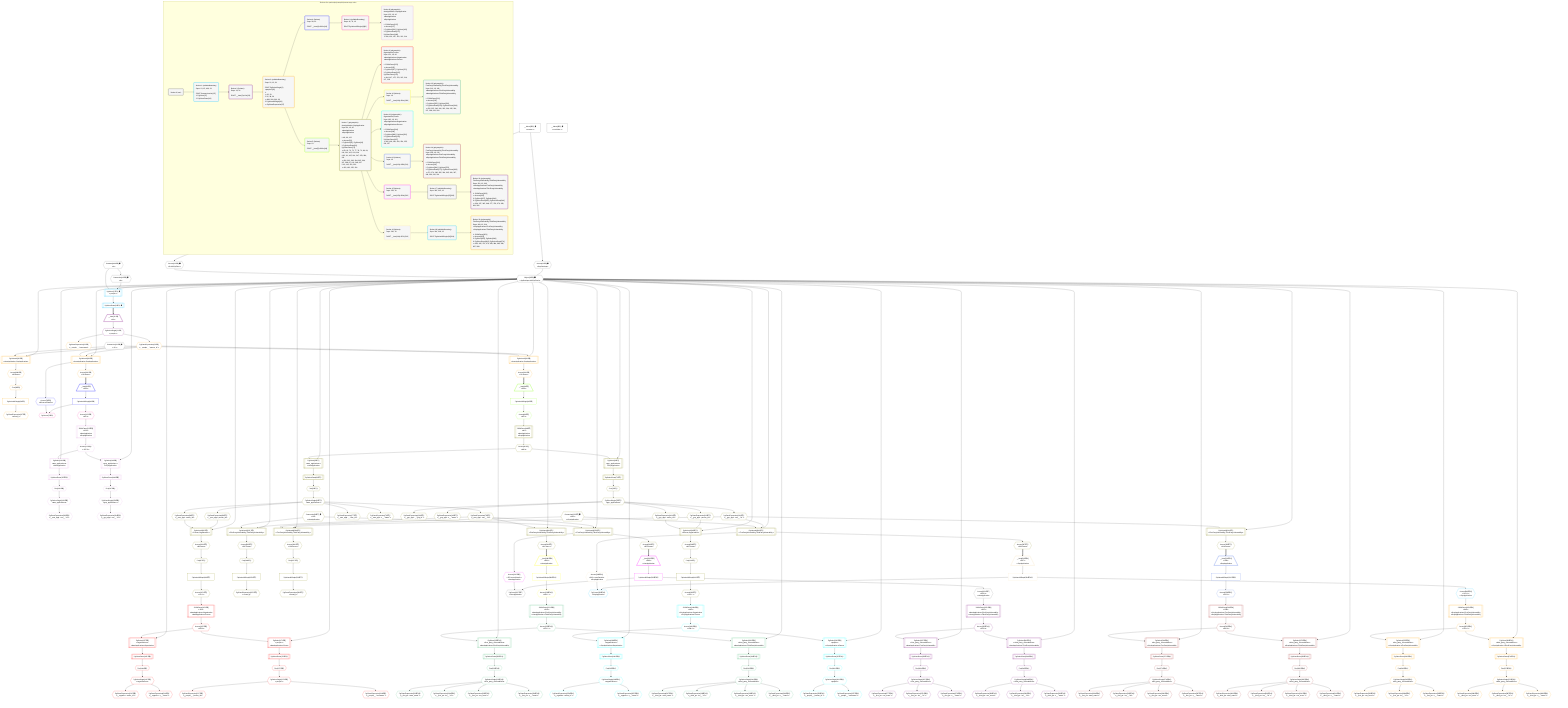 %%{init: {'themeVariables': { 'fontSize': '12px'}}}%%
graph TD
    classDef path fill:#eee,stroke:#000,color:#000
    classDef plan fill:#fff,stroke-width:1px,color:#000
    classDef itemplan fill:#fff,stroke-width:2px,color:#000
    classDef unbatchedplan fill:#dff,stroke-width:1px,color:#000
    classDef sideeffectplan fill:#fcc,stroke-width:2px,color:#000
    classDef bucket fill:#f6f6f6,color:#000,stroke-width:2px,text-align:left

    subgraph "Buckets for queries/polymorphic/person-app-vulns"
    Bucket0("Bucket 0 (root)"):::bucket
    Bucket1("Bucket 1 (nullableBoundary)<br />Deps: 13, 15, 400, 31<br /><br />ROOT Connectionᐸ9ᐳ[15]<br />1: PgSelect[17]<br />2: PgSelectRows[19]"):::bucket
    Bucket2("Bucket 2 (listItem)<br />Deps: 13, 31<br /><br />ROOT __Item{2}ᐸ19ᐳ[20]"):::bucket
    Bucket3("Bucket 3 (nullableBoundary)<br />Deps: 21, 13, 31<br /><br />ROOT PgSelectSingle{2}ᐸpeopleᐳ[21]<br />1: <br />ᐳ: 22, 23<br />2: 32, 38, 39<br />ᐳ: 389, 390, 399, 33<br />3: PgUnionAllSingle[36]<br />ᐳ: PgClassExpression[37]"):::bucket
    Bucket4("Bucket 4 (listItem)<br />Deps: 38, 13<br /><br />ROOT __Item{4}ᐸ390ᐳ[41]"):::bucket
    Bucket5("Bucket 5 (listItem)<br />Deps: 13<br /><br />ROOT __Item{5}ᐸ399ᐳ[44]"):::bucket
    Bucket6("Bucket 6 (nullableBoundary)<br />Deps: 42, 74, 13<br /><br />ROOT PgUnionAllSingle{4}[42]"):::bucket
    Bucket7("Bucket 7 (polymorphic)<br />AwsApplication,GcpApplication<br />Deps: 46, 13, 45<br />ᐳAwsApplication<br />ᐳGcpApplication<br /><br />1: 48, 99, 122<br />ᐳ: Access[50]<br />2: PgSelect[52], PgSelect[66]<br />3: PgSelectRows[60], PgSelectRows[71]<br />ᐳ: 59, 62, 70, 73, 77, 78, 79, 80, 81, 100, 101, 102, 103, 104<br />4: 82, 91, 105, 114, 247, 253, 286, 292<br />ᐳ: 391, 392, 393, 394, 395, 396, 397, 398, 87, 110, 248, 287<br />5: 90, 113, 251, 290<br />ᐳ: 151, 182, 252, 291"):::bucket
    Bucket8("Bucket 8 (polymorphic)<br />AwsApplication,GcpApplication<br />Deps: 123, 13, 42<br />ᐳAwsApplication<br />ᐳGcpApplication<br /><br />1: JSONParse[125]<br />ᐳ: Access[127]<br />2: PgSelect[129], PgSelect[143]<br />3: PgSelectRows[137], PgSelectRows[148]<br />ᐳ: 136, 139, 147, 150, 213, 214"):::bucket
    Bucket9("Bucket 9 (polymorphic)<br />Organization,Person<br />Deps: 151, 13, 90<br />ᐳAwsApplicationᐳOrganization<br />ᐳAwsApplicationᐳPerson<br /><br />1: JSONParse[153]<br />ᐳ: Access[155]<br />2: PgSelect[157], PgSelect[171]<br />3: PgSelectRows[165], PgSelectRows[176]<br />ᐳ: 164, 167, 175, 178, 215, 216, 217, 218"):::bucket
    Bucket10("Bucket 10 (listItem)<br />Deps: 13<br /><br />ROOT __Item{10}ᐸ391ᐳ[180]"):::bucket
    Bucket11("Bucket 11 (polymorphic)<br />Organization,Person<br />Deps: 182, 13, 113<br />ᐳGcpApplicationᐳOrganization<br />ᐳGcpApplicationᐳPerson<br /><br />1: JSONParse[184]<br />ᐳ: Access[186]<br />2: PgSelect[188], PgSelect[202]<br />3: PgSelectRows[196], PgSelectRows[207]<br />ᐳ: 195, 198, 206, 209, 254, 255, 256, 257"):::bucket
    Bucket12("Bucket 12 (listItem)<br />Deps: 13<br /><br />ROOT __Item{12}ᐸ395ᐳ[211]"):::bucket
    Bucket13("Bucket 13 (polymorphic)<br />FirstPartyVulnerability,ThirdPartyVulnerability<br />Deps: 219, 13, 181<br />ᐳAwsApplicationᐳFirstPartyVulnerability<br />ᐳAwsApplicationᐳThirdPartyVulnerability<br /><br />1: JSONParse[221]<br />ᐳ: Access[223]<br />2: PgSelect[225], PgSelect[239]<br />3: PgSelectRows[233], PgSelectRows[244]<br />ᐳ: 232, 235, 243, 246, 293, 294, 295, 296, 297, 298, 299, 300"):::bucket
    Bucket14("Bucket 14 (polymorphic)<br />FirstPartyVulnerability,ThirdPartyVulnerability<br />Deps: 258, 13, 212<br />ᐳGcpApplicationᐳFirstPartyVulnerability<br />ᐳGcpApplicationᐳThirdPartyVulnerability<br /><br />1: JSONParse[260]<br />ᐳ: Access[262]<br />2: PgSelect[264], PgSelect[278]<br />3: PgSelectRows[272], PgSelectRows[283]<br />ᐳ: 271, 274, 282, 285, 304, 305, 306, 307, 308, 309, 310, 311"):::bucket
    Bucket15("Bucket 15 (listItem)<br />Deps: 253, 13<br /><br />ROOT __Item{15}ᐸ393ᐳ[302]"):::bucket
    Bucket16("Bucket 16 (listItem)<br />Deps: 292, 13<br /><br />ROOT __Item{16}ᐸ397ᐳ[313]"):::bucket
    Bucket17("Bucket 17 (nullableBoundary)<br />Deps: 303, 315, 13<br /><br />ROOT PgUnionAllSingle{15}[303]"):::bucket
    Bucket18("Bucket 18 (nullableBoundary)<br />Deps: 314, 318, 13<br /><br />ROOT PgUnionAllSingle{16}[314]"):::bucket
    Bucket19("Bucket 19 (polymorphic)<br />FirstPartyVulnerability,ThirdPartyVulnerability<br />Deps: 321, 13, 303<br />ᐳAwsApplicationᐳFirstPartyVulnerability<br />ᐳAwsApplicationᐳThirdPartyVulnerability<br /><br />1: JSONParse[323]<br />ᐳ: Access[325]<br />2: PgSelect[327], PgSelect[341]<br />3: PgSelectRows[335], PgSelectRows[346]<br />ᐳ: 334, 337, 345, 348, 377, 378, 379, 380, 381, 382"):::bucket
    Bucket20("Bucket 20 (polymorphic)<br />FirstPartyVulnerability,ThirdPartyVulnerability<br />Deps: 349, 13, 314<br />ᐳGcpApplicationᐳFirstPartyVulnerability<br />ᐳGcpApplicationᐳThirdPartyVulnerability<br /><br />1: JSONParse[351]<br />ᐳ: Access[353]<br />2: PgSelect[355], PgSelect[369]<br />3: PgSelectRows[363], PgSelectRows[374]<br />ᐳ: 362, 365, 373, 376, 383, 384, 385, 386, 387, 388"):::bucket
    end
    Bucket0 --> Bucket1
    Bucket1 --> Bucket2
    Bucket2 --> Bucket3
    Bucket3 --> Bucket4 & Bucket5
    Bucket4 --> Bucket6
    Bucket5 --> Bucket7
    Bucket6 --> Bucket8
    Bucket7 --> Bucket9 & Bucket10 & Bucket11 & Bucket12 & Bucket15 & Bucket16
    Bucket10 --> Bucket13
    Bucket12 --> Bucket14
    Bucket15 --> Bucket17
    Bucket16 --> Bucket18
    Bucket17 --> Bucket19
    Bucket18 --> Bucket20

    %% plan dependencies
    Object13{{"Object[13∈0] ➊<br />ᐸ{pgSettings,withPgClient}ᐳ"}}:::plan
    Access10{{"Access[10∈0] ➊<br />ᐸ2.pgSettingsᐳ"}}:::plan
    Access12{{"Access[12∈0] ➊<br />ᐸ2.withPgClientᐳ"}}:::plan
    Access10 & Access12 --> Object13
    __Value2["__Value[2∈0] ➊<br />ᐸcontextᐳ"]:::plan
    __Value2 --> Access10
    __Value2 --> Access12
    Connection15{{"Connection[15∈0] ➊<br />ᐸ9ᐳ"}}:::plan
    Constant400{{"Constant[400∈0] ➊<br />ᐸ4ᐳ"}}:::plan
    Constant400 --> Connection15
    __Value4["__Value[4∈0] ➊<br />ᐸrootValueᐳ"]:::plan
    Connection31{{"Connection[31∈0] ➊<br />ᐸ24ᐳ"}}:::plan
    PgSelect17[["PgSelect[17∈1] ➊<br />ᐸpeopleᐳ"]]:::plan
    Object13 & Connection15 & Constant400 --> PgSelect17
    PgSelectRows19[["PgSelectRows[19∈1] ➊"]]:::plan
    PgSelect17 --> PgSelectRows19
    __Item20[/"__Item[20∈2]<br />ᐸ19ᐳ"\]:::itemplan
    PgSelectRows19 ==> __Item20
    PgSelectSingle21{{"PgSelectSingle[21∈2]<br />ᐸpeopleᐳ"}}:::plan
    __Item20 --> PgSelectSingle21
    PgUnionAll32[["PgUnionAll[32∈3]<br />ᐸAwsApplication,GcpApplicationᐳ"]]:::plan
    PgClassExpression22{{"PgClassExpression[22∈3]<br />ᐸ__people__.”person_id”ᐳ"}}:::plan
    Object13 & PgClassExpression22 & Connection31 --> PgUnionAll32
    PgUnionAll38[["PgUnionAll[38∈3]<br />ᐸAwsApplication,GcpApplicationᐳ"]]:::plan
    Object13 & PgClassExpression22 & Connection31 --> PgUnionAll38
    PgUnionAll39[["PgUnionAll[39∈3]<br />ᐸAwsApplication,GcpApplicationᐳ"]]:::plan
    Object13 & PgClassExpression22 & Connection31 --> PgUnionAll39
    PgSelectSingle21 --> PgClassExpression22
    PgClassExpression23{{"PgClassExpression[23∈3]<br />ᐸ__people__.”username”ᐳ"}}:::plan
    PgSelectSingle21 --> PgClassExpression23
    First33{{"First[33∈3]"}}:::plan
    Access389{{"Access[389∈3]<br />ᐸ32.itemsᐳ"}}:::plan
    Access389 --> First33
    PgUnionAllSingle36["PgUnionAllSingle[36∈3]"]:::plan
    First33 --> PgUnionAllSingle36
    PgClassExpression37{{"PgClassExpression[37∈3]<br />ᐸcount(*)ᐳ"}}:::plan
    PgUnionAllSingle36 --> PgClassExpression37
    PgUnionAll32 --> Access389
    Access390{{"Access[390∈3]<br />ᐸ38.itemsᐳ"}}:::plan
    PgUnionAll38 --> Access390
    Access399{{"Access[399∈3]<br />ᐸ39.itemsᐳ"}}:::plan
    PgUnionAll39 --> Access399
    __Item41[/"__Item[41∈4]<br />ᐸ390ᐳ"\]:::itemplan
    Access390 ==> __Item41
    PgUnionAllSingle42["PgUnionAllSingle[42∈4]"]:::plan
    __Item41 --> PgUnionAllSingle42
    Access74{{"Access[74∈4]<br />ᐸ38.cursorDetailsᐳ"}}:::plan
    PgUnionAll38 --> Access74
    PgCursor76{{"PgCursor[76∈6]"}}:::plan
    PgUnionAllSingle42 & Access74 --> PgCursor76
    Access123{{"Access[123∈6]<br />ᐸ42.1ᐳ"}}:::plan
    PgUnionAllSingle42 --> Access123
    PgSelect129[["PgSelect[129∈8]<br />ᐸaws_applicationsᐳ<br />ᐳAwsApplication"]]:::plan
    Access127{{"Access[127∈8]^<br />ᐸ125.0ᐳ"}}:::plan
    Object13 & Access127 --> PgSelect129
    PgSelect143[["PgSelect[143∈8]<br />ᐸgcp_applicationsᐳ<br />ᐳGcpApplication"]]:::plan
    Object13 & Access127 --> PgSelect143
    JSONParse125[["JSONParse[125∈8]<br />ᐸ123ᐳ<br />ᐳAwsApplication<br />ᐳGcpApplication"]]:::plan
    Access123 --> JSONParse125
    JSONParse125 --> Access127
    First136{{"First[136∈8]^"}}:::plan
    PgSelectRows137[["PgSelectRows[137∈8]^"]]:::plan
    PgSelectRows137 --> First136
    PgSelect129 --> PgSelectRows137
    PgSelectSingle139{{"PgSelectSingle[139∈8]^<br />ᐸaws_applicationsᐳ"}}:::plan
    First136 --> PgSelectSingle139
    First147{{"First[147∈8]^"}}:::plan
    PgSelectRows148[["PgSelectRows[148∈8]^"]]:::plan
    PgSelectRows148 --> First147
    PgSelect143 --> PgSelectRows148
    PgSelectSingle150{{"PgSelectSingle[150∈8]^<br />ᐸgcp_applicationsᐳ"}}:::plan
    First147 --> PgSelectSingle150
    PgClassExpression213{{"PgClassExpression[213∈8]^<br />ᐸ__aws_appl...ons__.”id”ᐳ"}}:::plan
    PgSelectSingle139 --> PgClassExpression213
    PgClassExpression214{{"PgClassExpression[214∈8]^<br />ᐸ__gcp_appl...ons__.”id”ᐳ"}}:::plan
    PgSelectSingle150 --> PgClassExpression214
    __Item44[/"__Item[44∈5]<br />ᐸ399ᐳ"\]:::itemplan
    Access399 ==> __Item44
    PgUnionAllSingle45["PgUnionAllSingle[45∈5]"]:::plan
    __Item44 --> PgUnionAllSingle45
    Access46{{"Access[46∈5]<br />ᐸ45.1ᐳ"}}:::plan
    PgUnionAllSingle45 --> Access46
    PgUnionAll82[["PgUnionAll[82∈7]^<br />ᐸPerson,Organizationᐳ"]]:::plan
    PgClassExpression80{{"PgClassExpression[80∈7]^<br />ᐸ__aws_appl...person_id”ᐳ"}}:::plan
    PgClassExpression81{{"PgClassExpression[81∈7]^<br />ᐸ__aws_appl...zation_id”ᐳ"}}:::plan
    Object13 & PgClassExpression80 & PgClassExpression81 --> PgUnionAll82
    PgUnionAll105[["PgUnionAll[105∈7]^<br />ᐸPerson,Organizationᐳ"]]:::plan
    PgClassExpression103{{"PgClassExpression[103∈7]^<br />ᐸ__gcp_appl...person_id”ᐳ"}}:::plan
    PgClassExpression104{{"PgClassExpression[104∈7]^<br />ᐸ__gcp_appl...zation_id”ᐳ"}}:::plan
    Object13 & PgClassExpression103 & PgClassExpression104 --> PgUnionAll105
    PgUnionAll247[["PgUnionAll[247∈7]^<br />ᐸFirstPartyVulnerability,ThirdPartyVulnerabilityᐳ"]]:::plan
    PgClassExpression78{{"PgClassExpression[78∈7]^<br />ᐸ__aws_appl...ons__.”id”ᐳ"}}:::plan
    Connection99{{"Connection[99∈7] ➊<br />ᐸ95ᐳ<br />ᐳAwsApplication"}}:::plan
    Object13 & PgClassExpression78 & Connection99 --> PgUnionAll247
    PgUnionAll253[["PgUnionAll[253∈7]^<br />ᐸFirstPartyVulnerability,ThirdPartyVulnerabilityᐳ"]]:::plan
    Object13 & PgClassExpression78 & Connection99 --> PgUnionAll253
    PgUnionAll286[["PgUnionAll[286∈7]^<br />ᐸFirstPartyVulnerability,ThirdPartyVulnerabilityᐳ"]]:::plan
    PgClassExpression101{{"PgClassExpression[101∈7]^<br />ᐸ__gcp_appl...ons__.”id”ᐳ"}}:::plan
    Connection122{{"Connection[122∈7] ➊<br />ᐸ118ᐳ<br />ᐳGcpApplication"}}:::plan
    Object13 & PgClassExpression101 & Connection122 --> PgUnionAll286
    PgUnionAll292[["PgUnionAll[292∈7]^<br />ᐸFirstPartyVulnerability,ThirdPartyVulnerabilityᐳ"]]:::plan
    Object13 & PgClassExpression101 & Connection122 --> PgUnionAll292
    PgSelect52[["PgSelect[52∈7]<br />ᐸaws_applicationsᐳ<br />ᐳAwsApplication"]]:::plan
    Access50{{"Access[50∈7]^<br />ᐸ48.0ᐳ"}}:::plan
    Object13 & Access50 --> PgSelect52
    PgSelect66[["PgSelect[66∈7]<br />ᐸgcp_applicationsᐳ<br />ᐳGcpApplication"]]:::plan
    Object13 & Access50 --> PgSelect66
    PgUnionAll91[["PgUnionAll[91∈7]^<br />ᐸFirstPartyVulnerability,ThirdPartyVulnerabilityᐳ"]]:::plan
    Object13 & PgClassExpression78 --> PgUnionAll91
    PgUnionAll114[["PgUnionAll[114∈7]^<br />ᐸFirstPartyVulnerability,ThirdPartyVulnerabilityᐳ"]]:::plan
    Object13 & PgClassExpression101 --> PgUnionAll114
    JSONParse48[["JSONParse[48∈7]<br />ᐸ46ᐳ<br />ᐳAwsApplication<br />ᐳGcpApplication"]]:::plan
    Access46 --> JSONParse48
    JSONParse48 --> Access50
    First59{{"First[59∈7]^"}}:::plan
    PgSelectRows60[["PgSelectRows[60∈7]^"]]:::plan
    PgSelectRows60 --> First59
    PgSelect52 --> PgSelectRows60
    PgSelectSingle62{{"PgSelectSingle[62∈7]^<br />ᐸaws_applicationsᐳ"}}:::plan
    First59 --> PgSelectSingle62
    First70{{"First[70∈7]^"}}:::plan
    PgSelectRows71[["PgSelectRows[71∈7]^"]]:::plan
    PgSelectRows71 --> First70
    PgSelect66 --> PgSelectRows71
    PgSelectSingle73{{"PgSelectSingle[73∈7]^<br />ᐸgcp_applicationsᐳ"}}:::plan
    First70 --> PgSelectSingle73
    PgClassExpression77{{"PgClassExpression[77∈7]^<br />ᐸ__aws_appl..._.”aws_id”ᐳ"}}:::plan
    PgSelectSingle62 --> PgClassExpression77
    PgSelectSingle62 --> PgClassExpression78
    PgClassExpression79{{"PgClassExpression[79∈7]^<br />ᐸ__aws_appl...s__.”name”ᐳ"}}:::plan
    PgSelectSingle62 --> PgClassExpression79
    PgSelectSingle62 --> PgClassExpression80
    PgSelectSingle62 --> PgClassExpression81
    First87{{"First[87∈7]^"}}:::plan
    Access394{{"Access[394∈7]^<br />ᐸ82.itemsᐳ"}}:::plan
    Access394 --> First87
    PgUnionAllSingle90["PgUnionAllSingle[90∈7]^"]:::plan
    First87 --> PgUnionAllSingle90
    PgClassExpression100{{"PgClassExpression[100∈7]^<br />ᐸ__gcp_appl..._.”gcp_id”ᐳ"}}:::plan
    PgSelectSingle73 --> PgClassExpression100
    PgSelectSingle73 --> PgClassExpression101
    PgClassExpression102{{"PgClassExpression[102∈7]^<br />ᐸ__gcp_appl...s__.”name”ᐳ"}}:::plan
    PgSelectSingle73 --> PgClassExpression102
    PgSelectSingle73 --> PgClassExpression103
    PgSelectSingle73 --> PgClassExpression104
    First110{{"First[110∈7]^"}}:::plan
    Access398{{"Access[398∈7]^<br />ᐸ105.itemsᐳ"}}:::plan
    Access398 --> First110
    PgUnionAllSingle113["PgUnionAllSingle[113∈7]^"]:::plan
    First110 --> PgUnionAllSingle113
    Access151{{"Access[151∈7]^<br />ᐸ90.1ᐳ"}}:::plan
    PgUnionAllSingle90 --> Access151
    Access182{{"Access[182∈7]^<br />ᐸ113.1ᐳ"}}:::plan
    PgUnionAllSingle113 --> Access182
    First248{{"First[248∈7]^"}}:::plan
    Access392{{"Access[392∈7]^<br />ᐸ247.itemsᐳ"}}:::plan
    Access392 --> First248
    PgUnionAllSingle251["PgUnionAllSingle[251∈7]^"]:::plan
    First248 --> PgUnionAllSingle251
    PgClassExpression252{{"PgClassExpression[252∈7]^<br />ᐸcount(*)ᐳ"}}:::plan
    PgUnionAllSingle251 --> PgClassExpression252
    First287{{"First[287∈7]^"}}:::plan
    Access396{{"Access[396∈7]^<br />ᐸ286.itemsᐳ"}}:::plan
    Access396 --> First287
    PgUnionAllSingle290["PgUnionAllSingle[290∈7]^"]:::plan
    First287 --> PgUnionAllSingle290
    PgClassExpression291{{"PgClassExpression[291∈7]^<br />ᐸcount(*)ᐳ"}}:::plan
    PgUnionAllSingle290 --> PgClassExpression291
    Access391{{"Access[391∈7]^<br />ᐸ91.itemsᐳ"}}:::plan
    PgUnionAll91 --> Access391
    PgUnionAll247 --> Access392
    Access393{{"Access[393∈7]^<br />ᐸ253.itemsᐳ"}}:::plan
    PgUnionAll253 --> Access393
    PgUnionAll82 --> Access394
    Access395{{"Access[395∈7]^<br />ᐸ114.itemsᐳ"}}:::plan
    PgUnionAll114 --> Access395
    PgUnionAll286 --> Access396
    Access397{{"Access[397∈7]^<br />ᐸ292.itemsᐳ"}}:::plan
    PgUnionAll292 --> Access397
    PgUnionAll105 --> Access398
    PgSelect157[["PgSelect[157∈9]<br />ᐸorganizationsᐳ<br />ᐳAwsApplicationᐳOrganization"]]:::plan
    Access155{{"Access[155∈9]^<br />ᐸ153.0ᐳ"}}:::plan
    Object13 & Access155 --> PgSelect157
    PgSelect171[["PgSelect[171∈9]<br />ᐸpeopleᐳ<br />ᐳAwsApplicationᐳPerson"]]:::plan
    Object13 & Access155 --> PgSelect171
    JSONParse153[["JSONParse[153∈9]<br />ᐸ151ᐳ<br />ᐳAwsApplicationᐳOrganization<br />ᐳAwsApplicationᐳPerson"]]:::plan
    Access151 --> JSONParse153
    JSONParse153 --> Access155
    First164{{"First[164∈9]^"}}:::plan
    PgSelectRows165[["PgSelectRows[165∈9]^"]]:::plan
    PgSelectRows165 --> First164
    PgSelect157 --> PgSelectRows165
    PgSelectSingle167{{"PgSelectSingle[167∈9]^<br />ᐸorganizationsᐳ"}}:::plan
    First164 --> PgSelectSingle167
    First175{{"First[175∈9]^"}}:::plan
    PgSelectRows176[["PgSelectRows[176∈9]^"]]:::plan
    PgSelectRows176 --> First175
    PgSelect171 --> PgSelectRows176
    PgSelectSingle178{{"PgSelectSingle[178∈9]^<br />ᐸpeopleᐳ"}}:::plan
    First175 --> PgSelectSingle178
    PgClassExpression215{{"PgClassExpression[215∈9]^<br />ᐸ__organiza...zation_id”ᐳ"}}:::plan
    PgSelectSingle167 --> PgClassExpression215
    PgClassExpression216{{"PgClassExpression[216∈9]^<br />ᐸ__organiza...s__.”name”ᐳ"}}:::plan
    PgSelectSingle167 --> PgClassExpression216
    PgClassExpression217{{"PgClassExpression[217∈9]^<br />ᐸ__people__.”person_id”ᐳ"}}:::plan
    PgSelectSingle178 --> PgClassExpression217
    PgClassExpression218{{"PgClassExpression[218∈9]^<br />ᐸ__people__.”username”ᐳ"}}:::plan
    PgSelectSingle178 --> PgClassExpression218
    __Item180[/"__Item[180∈10]<br />ᐸ391ᐳ<br />ᐳAwsApplication"\]:::itemplan
    Access391 ==> __Item180
    PgUnionAllSingle181["PgUnionAllSingle[181∈10]^"]:::plan
    __Item180 --> PgUnionAllSingle181
    Access219{{"Access[219∈10]^<br />ᐸ181.1ᐳ"}}:::plan
    PgUnionAllSingle181 --> Access219
    PgSelect225[["PgSelect[225∈13]<br />ᐸfirst_party_vulnerabilitiesᐳ<br />ᐳAwsApplicationᐳFirstPartyVulnerability"]]:::plan
    Access223{{"Access[223∈13]^<br />ᐸ221.0ᐳ"}}:::plan
    Object13 & Access223 --> PgSelect225
    PgSelect239[["PgSelect[239∈13]<br />ᐸthird_party_vulnerabilitiesᐳ<br />ᐳAwsApplicationᐳThirdPartyVulnerability"]]:::plan
    Object13 & Access223 --> PgSelect239
    JSONParse221[["JSONParse[221∈13]<br />ᐸ219ᐳ<br />ᐳAwsApplicationᐳFirstPartyVulnerability<br />ᐳAwsApplicationᐳThirdPartyVulnerability"]]:::plan
    Access219 --> JSONParse221
    JSONParse221 --> Access223
    First232{{"First[232∈13]^"}}:::plan
    PgSelectRows233[["PgSelectRows[233∈13]^"]]:::plan
    PgSelectRows233 --> First232
    PgSelect225 --> PgSelectRows233
    PgSelectSingle235{{"PgSelectSingle[235∈13]^<br />ᐸfirst_party_vulnerabilitiesᐳ"}}:::plan
    First232 --> PgSelectSingle235
    First243{{"First[243∈13]^"}}:::plan
    PgSelectRows244[["PgSelectRows[244∈13]^"]]:::plan
    PgSelectRows244 --> First243
    PgSelect239 --> PgSelectRows244
    PgSelectSingle246{{"PgSelectSingle[246∈13]^<br />ᐸthird_party_vulnerabilitiesᐳ"}}:::plan
    First243 --> PgSelectSingle246
    PgClassExpression293{{"PgClassExpression[293∈13]^<br />ᐸ__first_pa...team_name”ᐳ"}}:::plan
    PgSelectSingle235 --> PgClassExpression293
    PgClassExpression294{{"PgClassExpression[294∈13]^<br />ᐸ__first_pa...ies__.”id”ᐳ"}}:::plan
    PgSelectSingle235 --> PgClassExpression294
    PgClassExpression295{{"PgClassExpression[295∈13]^<br />ᐸ__first_pa...vss_score”ᐳ"}}:::plan
    PgSelectSingle235 --> PgClassExpression295
    PgClassExpression296{{"PgClassExpression[296∈13]^<br />ᐸ__first_pa...s__.”name”ᐳ"}}:::plan
    PgSelectSingle235 --> PgClassExpression296
    PgClassExpression297{{"PgClassExpression[297∈13]^<br />ᐸ__third_pa...ndor_name”ᐳ"}}:::plan
    PgSelectSingle246 --> PgClassExpression297
    PgClassExpression298{{"PgClassExpression[298∈13]^<br />ᐸ__third_pa...ies__.”id”ᐳ"}}:::plan
    PgSelectSingle246 --> PgClassExpression298
    PgClassExpression299{{"PgClassExpression[299∈13]^<br />ᐸ__third_pa...vss_score”ᐳ"}}:::plan
    PgSelectSingle246 --> PgClassExpression299
    PgClassExpression300{{"PgClassExpression[300∈13]^<br />ᐸ__third_pa...s__.”name”ᐳ"}}:::plan
    PgSelectSingle246 --> PgClassExpression300
    PgSelect188[["PgSelect[188∈11]<br />ᐸorganizationsᐳ<br />ᐳGcpApplicationᐳOrganization"]]:::plan
    Access186{{"Access[186∈11]^<br />ᐸ184.0ᐳ"}}:::plan
    Object13 & Access186 --> PgSelect188
    PgSelect202[["PgSelect[202∈11]<br />ᐸpeopleᐳ<br />ᐳGcpApplicationᐳPerson"]]:::plan
    Object13 & Access186 --> PgSelect202
    JSONParse184[["JSONParse[184∈11]<br />ᐸ182ᐳ<br />ᐳGcpApplicationᐳOrganization<br />ᐳGcpApplicationᐳPerson"]]:::plan
    Access182 --> JSONParse184
    JSONParse184 --> Access186
    First195{{"First[195∈11]^"}}:::plan
    PgSelectRows196[["PgSelectRows[196∈11]^"]]:::plan
    PgSelectRows196 --> First195
    PgSelect188 --> PgSelectRows196
    PgSelectSingle198{{"PgSelectSingle[198∈11]^<br />ᐸorganizationsᐳ"}}:::plan
    First195 --> PgSelectSingle198
    First206{{"First[206∈11]^"}}:::plan
    PgSelectRows207[["PgSelectRows[207∈11]^"]]:::plan
    PgSelectRows207 --> First206
    PgSelect202 --> PgSelectRows207
    PgSelectSingle209{{"PgSelectSingle[209∈11]^<br />ᐸpeopleᐳ"}}:::plan
    First206 --> PgSelectSingle209
    PgClassExpression254{{"PgClassExpression[254∈11]^<br />ᐸ__organiza...zation_id”ᐳ"}}:::plan
    PgSelectSingle198 --> PgClassExpression254
    PgClassExpression255{{"PgClassExpression[255∈11]^<br />ᐸ__organiza...s__.”name”ᐳ"}}:::plan
    PgSelectSingle198 --> PgClassExpression255
    PgClassExpression256{{"PgClassExpression[256∈11]^<br />ᐸ__people__.”person_id”ᐳ"}}:::plan
    PgSelectSingle209 --> PgClassExpression256
    PgClassExpression257{{"PgClassExpression[257∈11]^<br />ᐸ__people__.”username”ᐳ"}}:::plan
    PgSelectSingle209 --> PgClassExpression257
    __Item211[/"__Item[211∈12]<br />ᐸ395ᐳ<br />ᐳGcpApplication"\]:::itemplan
    Access395 ==> __Item211
    PgUnionAllSingle212["PgUnionAllSingle[212∈12]^"]:::plan
    __Item211 --> PgUnionAllSingle212
    Access258{{"Access[258∈12]^<br />ᐸ212.1ᐳ"}}:::plan
    PgUnionAllSingle212 --> Access258
    PgSelect264[["PgSelect[264∈14]<br />ᐸfirst_party_vulnerabilitiesᐳ<br />ᐳGcpApplicationᐳFirstPartyVulnerability"]]:::plan
    Access262{{"Access[262∈14]^<br />ᐸ260.0ᐳ"}}:::plan
    Object13 & Access262 --> PgSelect264
    PgSelect278[["PgSelect[278∈14]<br />ᐸthird_party_vulnerabilitiesᐳ<br />ᐳGcpApplicationᐳThirdPartyVulnerability"]]:::plan
    Object13 & Access262 --> PgSelect278
    JSONParse260[["JSONParse[260∈14]<br />ᐸ258ᐳ<br />ᐳGcpApplicationᐳFirstPartyVulnerability<br />ᐳGcpApplicationᐳThirdPartyVulnerability"]]:::plan
    Access258 --> JSONParse260
    JSONParse260 --> Access262
    First271{{"First[271∈14]^"}}:::plan
    PgSelectRows272[["PgSelectRows[272∈14]^"]]:::plan
    PgSelectRows272 --> First271
    PgSelect264 --> PgSelectRows272
    PgSelectSingle274{{"PgSelectSingle[274∈14]^<br />ᐸfirst_party_vulnerabilitiesᐳ"}}:::plan
    First271 --> PgSelectSingle274
    First282{{"First[282∈14]^"}}:::plan
    PgSelectRows283[["PgSelectRows[283∈14]^"]]:::plan
    PgSelectRows283 --> First282
    PgSelect278 --> PgSelectRows283
    PgSelectSingle285{{"PgSelectSingle[285∈14]^<br />ᐸthird_party_vulnerabilitiesᐳ"}}:::plan
    First282 --> PgSelectSingle285
    PgClassExpression304{{"PgClassExpression[304∈14]^<br />ᐸ__first_pa...team_name”ᐳ"}}:::plan
    PgSelectSingle274 --> PgClassExpression304
    PgClassExpression305{{"PgClassExpression[305∈14]^<br />ᐸ__first_pa...ies__.”id”ᐳ"}}:::plan
    PgSelectSingle274 --> PgClassExpression305
    PgClassExpression306{{"PgClassExpression[306∈14]^<br />ᐸ__first_pa...vss_score”ᐳ"}}:::plan
    PgSelectSingle274 --> PgClassExpression306
    PgClassExpression307{{"PgClassExpression[307∈14]^<br />ᐸ__first_pa...s__.”name”ᐳ"}}:::plan
    PgSelectSingle274 --> PgClassExpression307
    PgClassExpression308{{"PgClassExpression[308∈14]^<br />ᐸ__third_pa...ndor_name”ᐳ"}}:::plan
    PgSelectSingle285 --> PgClassExpression308
    PgClassExpression309{{"PgClassExpression[309∈14]^<br />ᐸ__third_pa...ies__.”id”ᐳ"}}:::plan
    PgSelectSingle285 --> PgClassExpression309
    PgClassExpression310{{"PgClassExpression[310∈14]^<br />ᐸ__third_pa...vss_score”ᐳ"}}:::plan
    PgSelectSingle285 --> PgClassExpression310
    PgClassExpression311{{"PgClassExpression[311∈14]^<br />ᐸ__third_pa...s__.”name”ᐳ"}}:::plan
    PgSelectSingle285 --> PgClassExpression311
    __Item302[/"__Item[302∈15]<br />ᐸ393ᐳ<br />ᐳAwsApplication"\]:::itemplan
    Access393 ==> __Item302
    PgUnionAllSingle303["PgUnionAllSingle[303∈15]^"]:::plan
    __Item302 --> PgUnionAllSingle303
    Access315{{"Access[315∈15]<br />ᐸ253.cursorDetailsᐳ<br />ᐳAwsApplication"}}:::plan
    PgUnionAll253 --> Access315
    PgCursor317{{"PgCursor[317∈17]<br />ᐳAwsApplication"}}:::plan
    PgUnionAllSingle303 & Access315 --> PgCursor317
    Access321{{"Access[321∈17]<br />ᐸ303.1ᐳ<br />ᐳAwsApplication"}}:::plan
    PgUnionAllSingle303 --> Access321
    PgSelect327[["PgSelect[327∈19]<br />ᐸfirst_party_vulnerabilitiesᐳ<br />ᐳAwsApplicationᐳFirstPartyVulnerability"]]:::plan
    Access325{{"Access[325∈19]^<br />ᐸ323.0ᐳ"}}:::plan
    Object13 & Access325 --> PgSelect327
    PgSelect341[["PgSelect[341∈19]<br />ᐸthird_party_vulnerabilitiesᐳ<br />ᐳAwsApplicationᐳThirdPartyVulnerability"]]:::plan
    Object13 & Access325 --> PgSelect341
    JSONParse323[["JSONParse[323∈19]<br />ᐸ321ᐳ<br />ᐳAwsApplicationᐳFirstPartyVulnerability<br />ᐳAwsApplicationᐳThirdPartyVulnerability"]]:::plan
    Access321 --> JSONParse323
    JSONParse323 --> Access325
    First334{{"First[334∈19]^"}}:::plan
    PgSelectRows335[["PgSelectRows[335∈19]^"]]:::plan
    PgSelectRows335 --> First334
    PgSelect327 --> PgSelectRows335
    PgSelectSingle337{{"PgSelectSingle[337∈19]^<br />ᐸfirst_party_vulnerabilitiesᐳ"}}:::plan
    First334 --> PgSelectSingle337
    First345{{"First[345∈19]^"}}:::plan
    PgSelectRows346[["PgSelectRows[346∈19]^"]]:::plan
    PgSelectRows346 --> First345
    PgSelect341 --> PgSelectRows346
    PgSelectSingle348{{"PgSelectSingle[348∈19]^<br />ᐸthird_party_vulnerabilitiesᐳ"}}:::plan
    First345 --> PgSelectSingle348
    PgClassExpression377{{"PgClassExpression[377∈19]^<br />ᐸ__first_pa...vss_score”ᐳ"}}:::plan
    PgSelectSingle337 --> PgClassExpression377
    PgClassExpression378{{"PgClassExpression[378∈19]^<br />ᐸ__first_pa...ies__.”id”ᐳ"}}:::plan
    PgSelectSingle337 --> PgClassExpression378
    PgClassExpression379{{"PgClassExpression[379∈19]^<br />ᐸ__first_pa...s__.”name”ᐳ"}}:::plan
    PgSelectSingle337 --> PgClassExpression379
    PgClassExpression380{{"PgClassExpression[380∈19]^<br />ᐸ__third_pa...vss_score”ᐳ"}}:::plan
    PgSelectSingle348 --> PgClassExpression380
    PgClassExpression381{{"PgClassExpression[381∈19]^<br />ᐸ__third_pa...ies__.”id”ᐳ"}}:::plan
    PgSelectSingle348 --> PgClassExpression381
    PgClassExpression382{{"PgClassExpression[382∈19]^<br />ᐸ__third_pa...s__.”name”ᐳ"}}:::plan
    PgSelectSingle348 --> PgClassExpression382
    __Item313[/"__Item[313∈16]<br />ᐸ397ᐳ<br />ᐳGcpApplication"\]:::itemplan
    Access397 ==> __Item313
    PgUnionAllSingle314["PgUnionAllSingle[314∈16]^"]:::plan
    __Item313 --> PgUnionAllSingle314
    Access318{{"Access[318∈16]<br />ᐸ292.cursorDetailsᐳ<br />ᐳGcpApplication"}}:::plan
    PgUnionAll292 --> Access318
    PgCursor320{{"PgCursor[320∈18]<br />ᐳGcpApplication"}}:::plan
    PgUnionAllSingle314 & Access318 --> PgCursor320
    Access349{{"Access[349∈18]<br />ᐸ314.1ᐳ<br />ᐳGcpApplication"}}:::plan
    PgUnionAllSingle314 --> Access349
    PgSelect355[["PgSelect[355∈20]<br />ᐸfirst_party_vulnerabilitiesᐳ<br />ᐳGcpApplicationᐳFirstPartyVulnerability"]]:::plan
    Access353{{"Access[353∈20]^<br />ᐸ351.0ᐳ"}}:::plan
    Object13 & Access353 --> PgSelect355
    PgSelect369[["PgSelect[369∈20]<br />ᐸthird_party_vulnerabilitiesᐳ<br />ᐳGcpApplicationᐳThirdPartyVulnerability"]]:::plan
    Object13 & Access353 --> PgSelect369
    JSONParse351[["JSONParse[351∈20]<br />ᐸ349ᐳ<br />ᐳGcpApplicationᐳFirstPartyVulnerability<br />ᐳGcpApplicationᐳThirdPartyVulnerability"]]:::plan
    Access349 --> JSONParse351
    JSONParse351 --> Access353
    First362{{"First[362∈20]^"}}:::plan
    PgSelectRows363[["PgSelectRows[363∈20]^"]]:::plan
    PgSelectRows363 --> First362
    PgSelect355 --> PgSelectRows363
    PgSelectSingle365{{"PgSelectSingle[365∈20]^<br />ᐸfirst_party_vulnerabilitiesᐳ"}}:::plan
    First362 --> PgSelectSingle365
    First373{{"First[373∈20]^"}}:::plan
    PgSelectRows374[["PgSelectRows[374∈20]^"]]:::plan
    PgSelectRows374 --> First373
    PgSelect369 --> PgSelectRows374
    PgSelectSingle376{{"PgSelectSingle[376∈20]^<br />ᐸthird_party_vulnerabilitiesᐳ"}}:::plan
    First373 --> PgSelectSingle376
    PgClassExpression383{{"PgClassExpression[383∈20]^<br />ᐸ__first_pa...vss_score”ᐳ"}}:::plan
    PgSelectSingle365 --> PgClassExpression383
    PgClassExpression384{{"PgClassExpression[384∈20]^<br />ᐸ__first_pa...ies__.”id”ᐳ"}}:::plan
    PgSelectSingle365 --> PgClassExpression384
    PgClassExpression385{{"PgClassExpression[385∈20]^<br />ᐸ__first_pa...s__.”name”ᐳ"}}:::plan
    PgSelectSingle365 --> PgClassExpression385
    PgClassExpression386{{"PgClassExpression[386∈20]^<br />ᐸ__third_pa...vss_score”ᐳ"}}:::plan
    PgSelectSingle376 --> PgClassExpression386
    PgClassExpression387{{"PgClassExpression[387∈20]^<br />ᐸ__third_pa...ies__.”id”ᐳ"}}:::plan
    PgSelectSingle376 --> PgClassExpression387
    PgClassExpression388{{"PgClassExpression[388∈20]^<br />ᐸ__third_pa...s__.”name”ᐳ"}}:::plan
    PgSelectSingle376 --> PgClassExpression388

    %% define steps
    classDef bucket0 stroke:#696969
    class Bucket0,__Value2,__Value4,Access10,Access12,Object13,Connection15,Connection31,Constant400 bucket0
    classDef bucket1 stroke:#00bfff
    class Bucket1,PgSelect17,PgSelectRows19 bucket1
    classDef bucket2 stroke:#7f007f
    class Bucket2,__Item20,PgSelectSingle21 bucket2
    classDef bucket3 stroke:#ffa500
    class Bucket3,PgClassExpression22,PgClassExpression23,PgUnionAll32,First33,PgUnionAllSingle36,PgClassExpression37,PgUnionAll38,PgUnionAll39,Access389,Access390,Access399 bucket3
    classDef bucket4 stroke:#0000ff
    class Bucket4,__Item41,PgUnionAllSingle42,Access74 bucket4
    classDef bucket5 stroke:#7fff00
    class Bucket5,__Item44,PgUnionAllSingle45,Access46 bucket5
    classDef bucket6 stroke:#ff1493
    class Bucket6,PgCursor76,Access123 bucket6
    classDef bucket7 stroke:#808000
    class Bucket7,JSONParse48,Access50,PgSelect52,First59,PgSelectRows60,PgSelectSingle62,PgSelect66,First70,PgSelectRows71,PgSelectSingle73,PgClassExpression77,PgClassExpression78,PgClassExpression79,PgClassExpression80,PgClassExpression81,PgUnionAll82,First87,PgUnionAllSingle90,PgUnionAll91,Connection99,PgClassExpression100,PgClassExpression101,PgClassExpression102,PgClassExpression103,PgClassExpression104,PgUnionAll105,First110,PgUnionAllSingle113,PgUnionAll114,Connection122,Access151,Access182,PgUnionAll247,First248,PgUnionAllSingle251,PgClassExpression252,PgUnionAll253,PgUnionAll286,First287,PgUnionAllSingle290,PgClassExpression291,PgUnionAll292,Access391,Access392,Access393,Access394,Access395,Access396,Access397,Access398 bucket7
    classDef bucket8 stroke:#dda0dd
    class Bucket8,JSONParse125,Access127,PgSelect129,First136,PgSelectRows137,PgSelectSingle139,PgSelect143,First147,PgSelectRows148,PgSelectSingle150,PgClassExpression213,PgClassExpression214 bucket8
    classDef bucket9 stroke:#ff0000
    class Bucket9,JSONParse153,Access155,PgSelect157,First164,PgSelectRows165,PgSelectSingle167,PgSelect171,First175,PgSelectRows176,PgSelectSingle178,PgClassExpression215,PgClassExpression216,PgClassExpression217,PgClassExpression218 bucket9
    classDef bucket10 stroke:#ffff00
    class Bucket10,__Item180,PgUnionAllSingle181,Access219 bucket10
    classDef bucket11 stroke:#00ffff
    class Bucket11,JSONParse184,Access186,PgSelect188,First195,PgSelectRows196,PgSelectSingle198,PgSelect202,First206,PgSelectRows207,PgSelectSingle209,PgClassExpression254,PgClassExpression255,PgClassExpression256,PgClassExpression257 bucket11
    classDef bucket12 stroke:#4169e1
    class Bucket12,__Item211,PgUnionAllSingle212,Access258 bucket12
    classDef bucket13 stroke:#3cb371
    class Bucket13,JSONParse221,Access223,PgSelect225,First232,PgSelectRows233,PgSelectSingle235,PgSelect239,First243,PgSelectRows244,PgSelectSingle246,PgClassExpression293,PgClassExpression294,PgClassExpression295,PgClassExpression296,PgClassExpression297,PgClassExpression298,PgClassExpression299,PgClassExpression300 bucket13
    classDef bucket14 stroke:#a52a2a
    class Bucket14,JSONParse260,Access262,PgSelect264,First271,PgSelectRows272,PgSelectSingle274,PgSelect278,First282,PgSelectRows283,PgSelectSingle285,PgClassExpression304,PgClassExpression305,PgClassExpression306,PgClassExpression307,PgClassExpression308,PgClassExpression309,PgClassExpression310,PgClassExpression311 bucket14
    classDef bucket15 stroke:#ff00ff
    class Bucket15,__Item302,PgUnionAllSingle303,Access315 bucket15
    classDef bucket16 stroke:#f5deb3
    class Bucket16,__Item313,PgUnionAllSingle314,Access318 bucket16
    classDef bucket17 stroke:#696969
    class Bucket17,PgCursor317,Access321 bucket17
    classDef bucket18 stroke:#00bfff
    class Bucket18,PgCursor320,Access349 bucket18
    classDef bucket19 stroke:#7f007f
    class Bucket19,JSONParse323,Access325,PgSelect327,First334,PgSelectRows335,PgSelectSingle337,PgSelect341,First345,PgSelectRows346,PgSelectSingle348,PgClassExpression377,PgClassExpression378,PgClassExpression379,PgClassExpression380,PgClassExpression381,PgClassExpression382 bucket19
    classDef bucket20 stroke:#ffa500
    class Bucket20,JSONParse351,Access353,PgSelect355,First362,PgSelectRows363,PgSelectSingle365,PgSelect369,First373,PgSelectRows374,PgSelectSingle376,PgClassExpression383,PgClassExpression384,PgClassExpression385,PgClassExpression386,PgClassExpression387,PgClassExpression388 bucket20